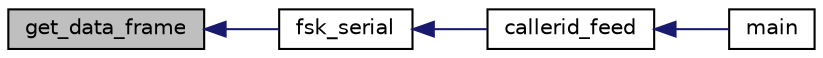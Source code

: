 digraph "get_data_frame"
{
  edge [fontname="Helvetica",fontsize="10",labelfontname="Helvetica",labelfontsize="10"];
  node [fontname="Helvetica",fontsize="10",shape=record];
  rankdir="LR";
  Node1 [label="get_data_frame",height=0.2,width=0.4,color="black", fillcolor="grey75", style="filled", fontcolor="black"];
  Node1 -> Node2 [dir="back",color="midnightblue",fontsize="10",style="solid",fontname="Helvetica"];
  Node2 [label="fsk_serial",height=0.2,width=0.4,color="black", fillcolor="white", style="filled",URL="$fskmodem_8h.html#a6315165519388f15eccffd8103769ee3",tooltip="Retrieve a serial byte into outbyte. "];
  Node2 -> Node3 [dir="back",color="midnightblue",fontsize="10",style="solid",fontname="Helvetica"];
  Node3 [label="callerid_feed",height=0.2,width=0.4,color="black", fillcolor="white", style="filled",URL="$ciddeco_8h.html#a064fa3b055fb52a7dac2cbed7c63a5f8",tooltip="Read samples into the state machine. "];
  Node3 -> Node4 [dir="back",color="midnightblue",fontsize="10",style="solid",fontname="Helvetica"];
  Node4 [label="main",height=0.2,width=0.4,color="black", fillcolor="white", style="filled",URL="$ciddeco_8c.html#a0ddf1224851353fc92bfbff6f499fa97",tooltip="Demodulate Caller ID. "];
}
